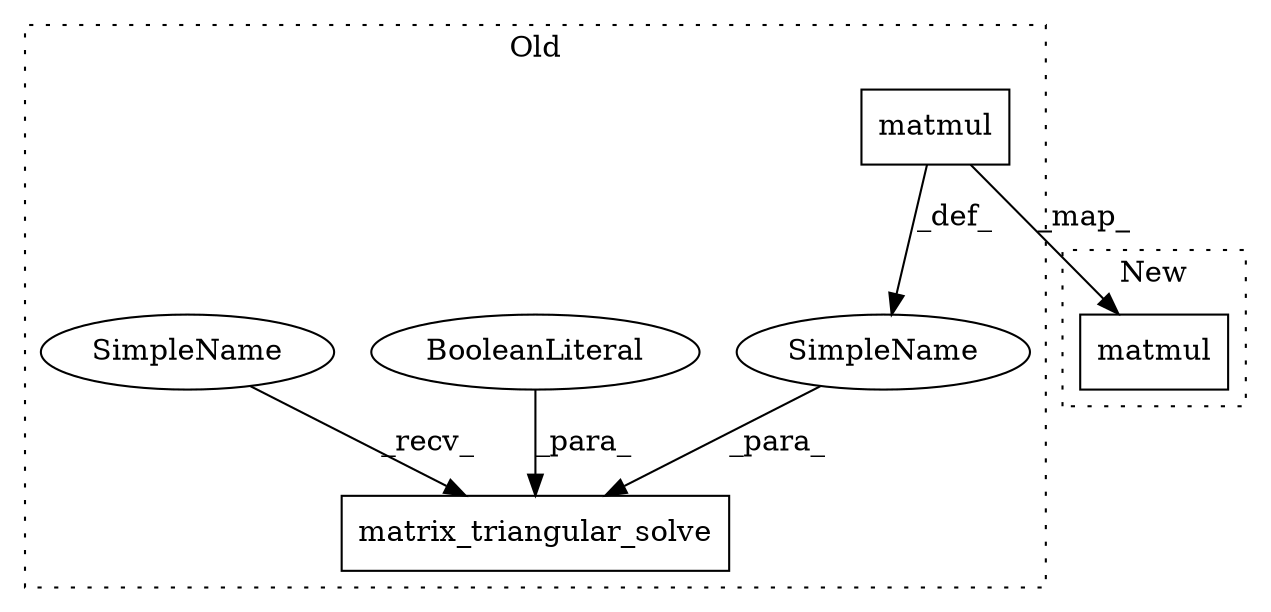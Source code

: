 digraph G {
subgraph cluster0 {
1 [label="matmul" a="32" s="1376,1388" l="7,1" shape="box"];
3 [label="SimpleName" a="42" s="" l="" shape="ellipse"];
4 [label="matrix_triangular_solve" a="32" s="1338,1394" l="24,1" shape="box"];
5 [label="BooleanLiteral" a="9" s="1390" l="4" shape="ellipse"];
6 [label="SimpleName" a="42" s="1327" l="10" shape="ellipse"];
label = "Old";
style="dotted";
}
subgraph cluster1 {
2 [label="matmul" a="32" s="1414,1426" l="7,1" shape="box"];
label = "New";
style="dotted";
}
1 -> 3 [label="_def_"];
1 -> 2 [label="_map_"];
3 -> 4 [label="_para_"];
5 -> 4 [label="_para_"];
6 -> 4 [label="_recv_"];
}